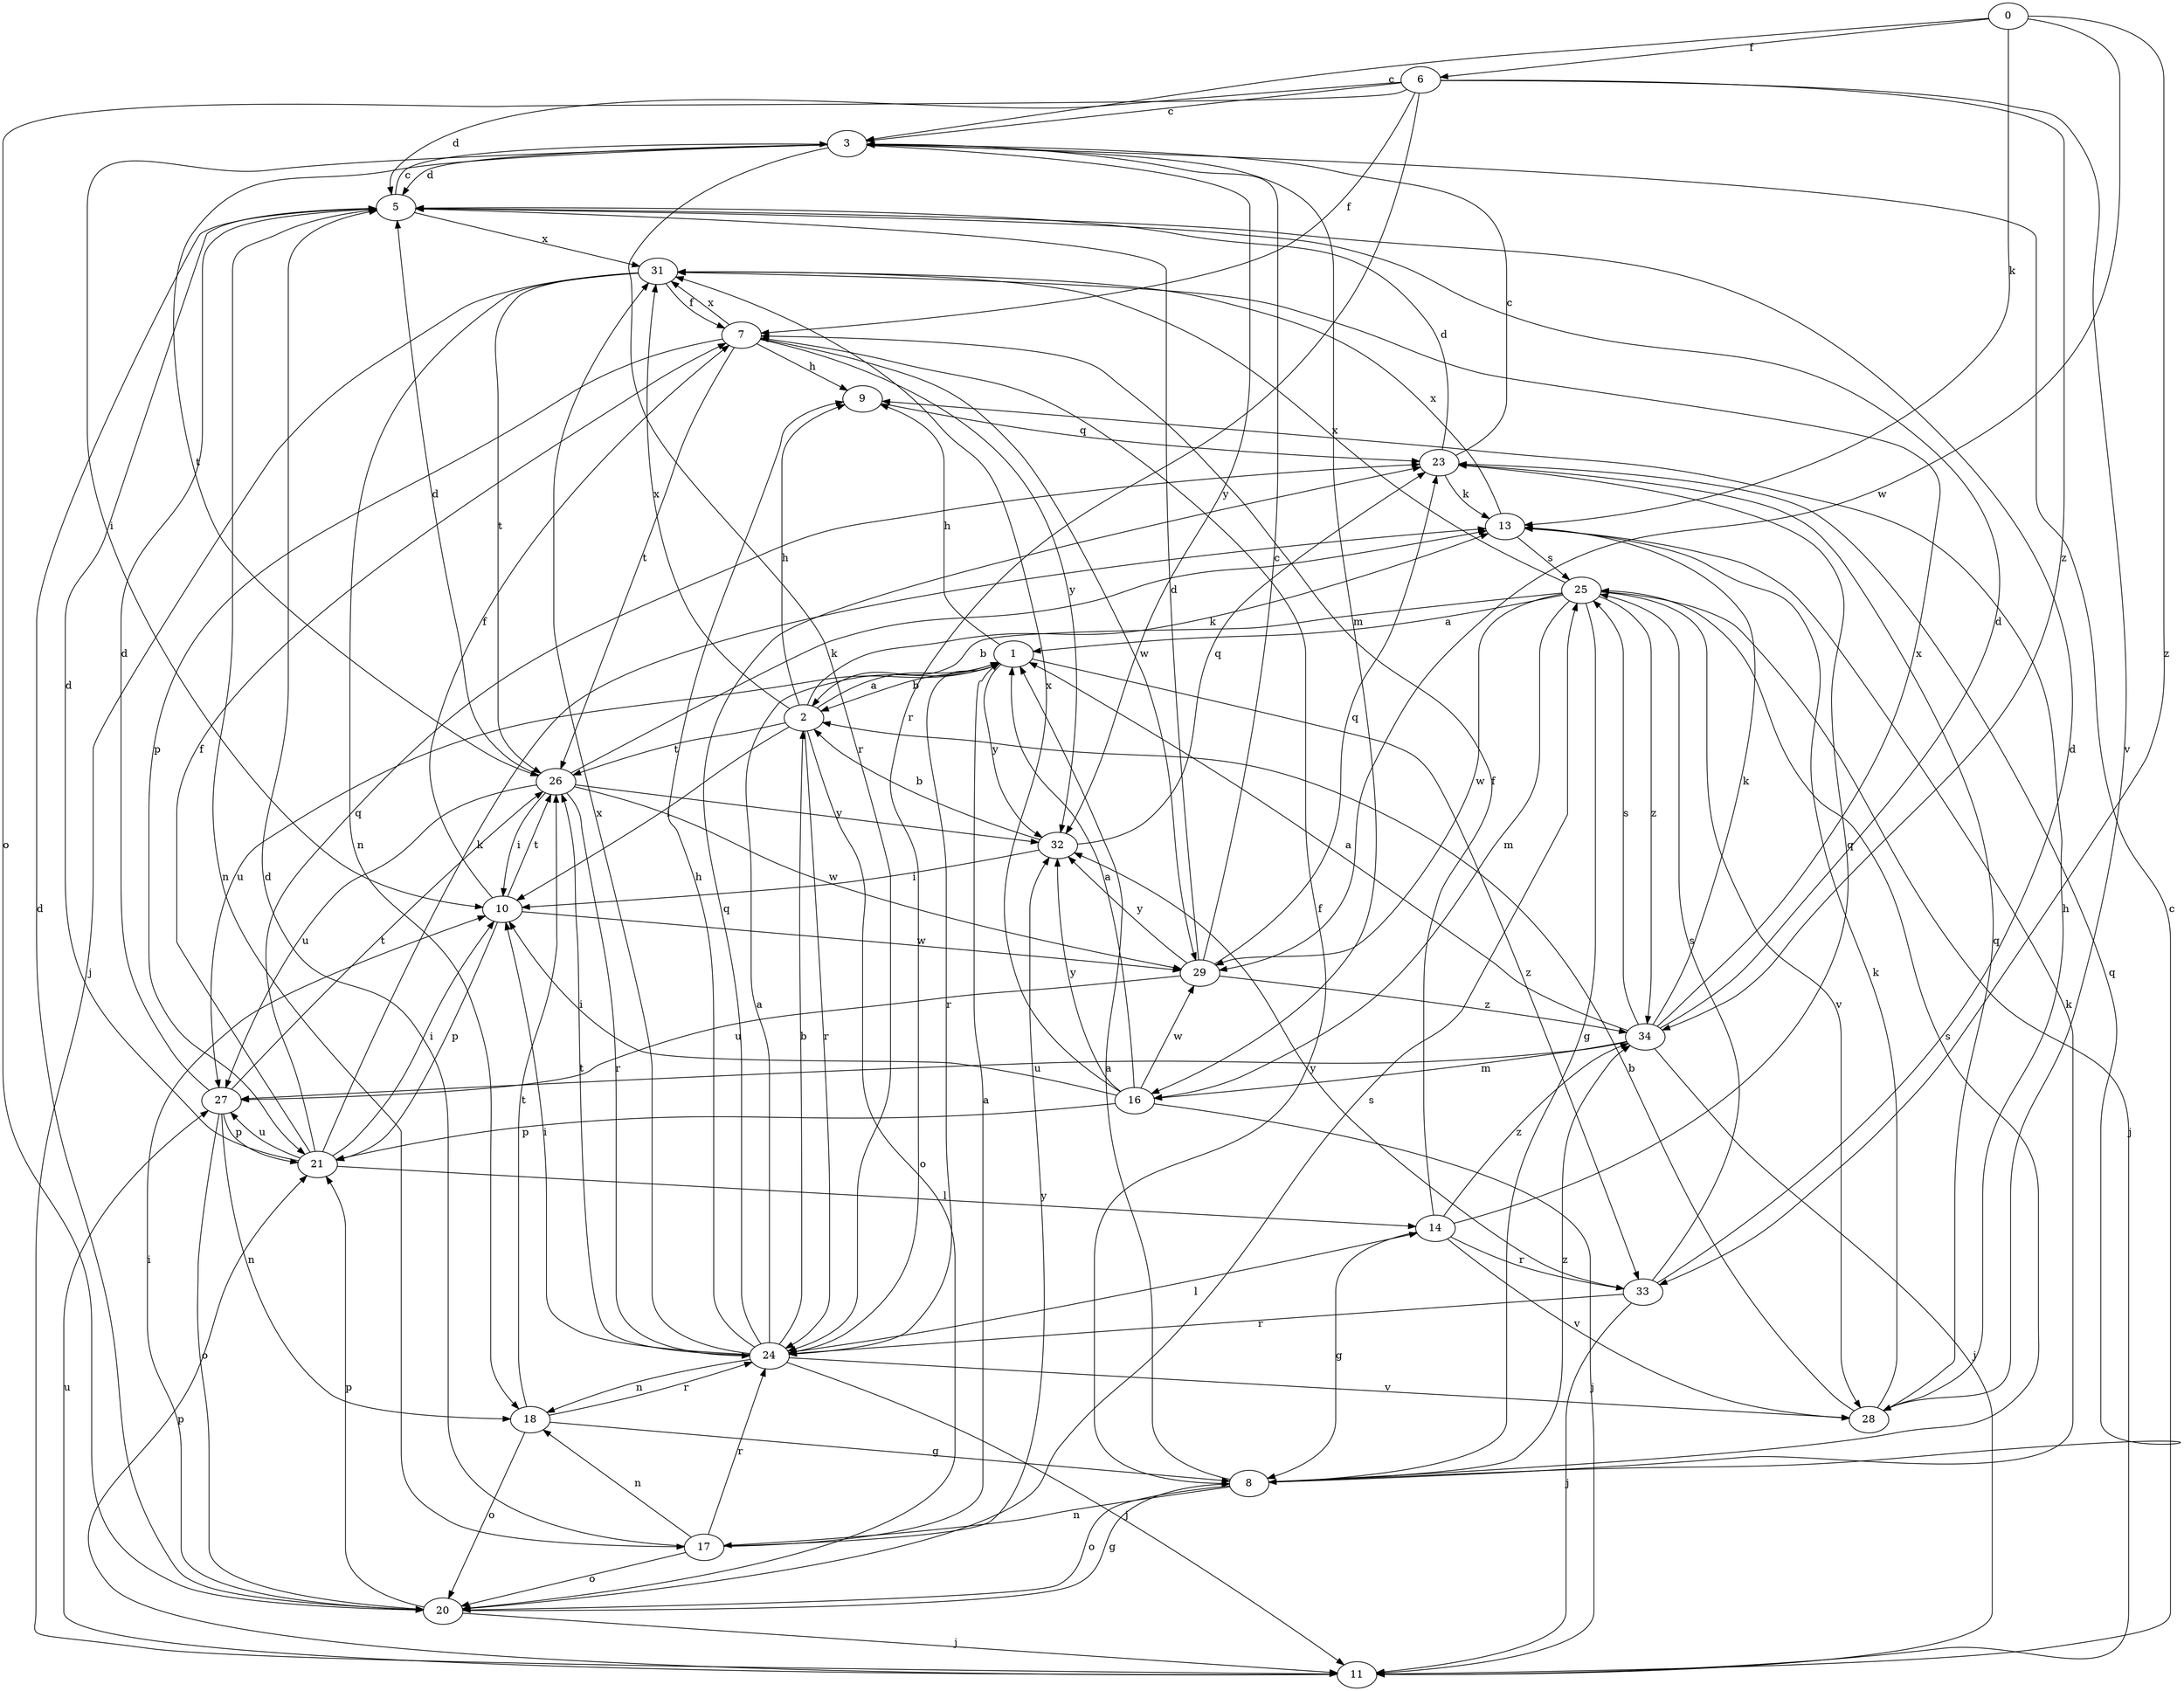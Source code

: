 strict digraph  {
0;
1;
2;
3;
5;
6;
7;
8;
9;
10;
11;
13;
14;
16;
17;
18;
20;
21;
23;
24;
25;
26;
27;
28;
29;
31;
32;
33;
34;
0 -> 3  [label=c];
0 -> 6  [label=f];
0 -> 13  [label=k];
0 -> 29  [label=w];
0 -> 33  [label=z];
1 -> 2  [label=b];
1 -> 9  [label=h];
1 -> 24  [label=r];
1 -> 27  [label=u];
1 -> 32  [label=y];
1 -> 33  [label=z];
2 -> 1  [label=a];
2 -> 9  [label=h];
2 -> 10  [label=i];
2 -> 13  [label=k];
2 -> 20  [label=o];
2 -> 24  [label=r];
2 -> 26  [label=t];
2 -> 31  [label=x];
3 -> 5  [label=d];
3 -> 10  [label=i];
3 -> 16  [label=m];
3 -> 24  [label=r];
3 -> 26  [label=t];
3 -> 32  [label=y];
5 -> 3  [label=c];
5 -> 17  [label=n];
5 -> 31  [label=x];
6 -> 3  [label=c];
6 -> 5  [label=d];
6 -> 7  [label=f];
6 -> 20  [label=o];
6 -> 24  [label=r];
6 -> 28  [label=v];
6 -> 34  [label=z];
7 -> 9  [label=h];
7 -> 21  [label=p];
7 -> 26  [label=t];
7 -> 29  [label=w];
7 -> 31  [label=x];
7 -> 32  [label=y];
8 -> 1  [label=a];
8 -> 7  [label=f];
8 -> 13  [label=k];
8 -> 17  [label=n];
8 -> 20  [label=o];
8 -> 23  [label=q];
8 -> 25  [label=s];
8 -> 34  [label=z];
9 -> 23  [label=q];
10 -> 7  [label=f];
10 -> 21  [label=p];
10 -> 26  [label=t];
10 -> 29  [label=w];
11 -> 3  [label=c];
11 -> 21  [label=p];
11 -> 27  [label=u];
13 -> 25  [label=s];
13 -> 31  [label=x];
14 -> 7  [label=f];
14 -> 8  [label=g];
14 -> 23  [label=q];
14 -> 28  [label=v];
14 -> 34  [label=z];
14 -> 33  [label=r];
16 -> 1  [label=a];
16 -> 10  [label=i];
16 -> 11  [label=j];
16 -> 21  [label=p];
16 -> 29  [label=w];
16 -> 31  [label=x];
16 -> 32  [label=y];
17 -> 1  [label=a];
17 -> 5  [label=d];
17 -> 18  [label=n];
17 -> 20  [label=o];
17 -> 24  [label=r];
17 -> 32  [label=y];
18 -> 8  [label=g];
18 -> 20  [label=o];
18 -> 24  [label=r];
18 -> 26  [label=t];
20 -> 5  [label=d];
20 -> 8  [label=g];
20 -> 10  [label=i];
20 -> 11  [label=j];
20 -> 21  [label=p];
20 -> 25  [label=s];
21 -> 5  [label=d];
21 -> 7  [label=f];
21 -> 10  [label=i];
21 -> 13  [label=k];
21 -> 14  [label=l];
21 -> 23  [label=q];
21 -> 27  [label=u];
23 -> 3  [label=c];
23 -> 5  [label=d];
23 -> 13  [label=k];
24 -> 1  [label=a];
24 -> 2  [label=b];
24 -> 9  [label=h];
24 -> 10  [label=i];
24 -> 11  [label=j];
24 -> 14  [label=l];
24 -> 18  [label=n];
24 -> 23  [label=q];
24 -> 26  [label=t];
24 -> 28  [label=v];
24 -> 31  [label=x];
25 -> 1  [label=a];
25 -> 2  [label=b];
25 -> 8  [label=g];
25 -> 11  [label=j];
25 -> 16  [label=m];
25 -> 28  [label=v];
25 -> 29  [label=w];
25 -> 31  [label=x];
25 -> 34  [label=z];
26 -> 5  [label=d];
26 -> 10  [label=i];
26 -> 13  [label=k];
26 -> 24  [label=r];
26 -> 27  [label=u];
26 -> 29  [label=w];
26 -> 32  [label=y];
27 -> 5  [label=d];
27 -> 18  [label=n];
27 -> 20  [label=o];
27 -> 21  [label=p];
27 -> 26  [label=t];
28 -> 2  [label=b];
28 -> 9  [label=h];
28 -> 13  [label=k];
28 -> 23  [label=q];
29 -> 3  [label=c];
29 -> 5  [label=d];
29 -> 23  [label=q];
29 -> 27  [label=u];
29 -> 32  [label=y];
29 -> 34  [label=z];
31 -> 7  [label=f];
31 -> 11  [label=j];
31 -> 18  [label=n];
31 -> 26  [label=t];
32 -> 2  [label=b];
32 -> 10  [label=i];
32 -> 23  [label=q];
33 -> 5  [label=d];
33 -> 11  [label=j];
33 -> 24  [label=r];
33 -> 25  [label=s];
33 -> 32  [label=y];
34 -> 1  [label=a];
34 -> 5  [label=d];
34 -> 11  [label=j];
34 -> 13  [label=k];
34 -> 16  [label=m];
34 -> 25  [label=s];
34 -> 27  [label=u];
34 -> 31  [label=x];
}
